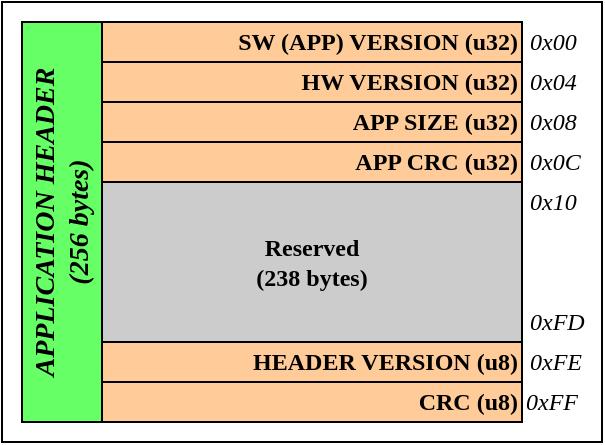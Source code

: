 <mxfile version="21.2.1" type="device">
  <diagram name="Application Header" id="2I_s0Zhyki-mP-fCk9XN">
    <mxGraphModel dx="1687" dy="1134" grid="1" gridSize="10" guides="1" tooltips="1" connect="1" arrows="1" fold="1" page="1" pageScale="1" pageWidth="827" pageHeight="1169" math="0" shadow="0">
      <root>
        <mxCell id="0" />
        <mxCell id="1" parent="0" />
        <mxCell id="9ab8QRaC9Be17Akn9t2G-50" value="" style="rounded=0;whiteSpace=wrap;html=1;" vertex="1" parent="1">
          <mxGeometry x="190" y="710" width="300" height="220" as="geometry" />
        </mxCell>
        <mxCell id="9ab8QRaC9Be17Akn9t2G-27" value="APPLICATION HEADER&lt;br&gt;(256 bytes)" style="rounded=0;whiteSpace=wrap;html=1;strokeWidth=1;horizontal=0;fontStyle=3;fillColor=#66FF66;fontSize=14;fontFamily=Lucida Console;" vertex="1" parent="1">
          <mxGeometry x="200" y="720" width="40" height="200" as="geometry" />
        </mxCell>
        <mxCell id="9ab8QRaC9Be17Akn9t2G-28" value="HEADER VERSION (u8)" style="rounded=0;whiteSpace=wrap;html=1;strokeWidth=1;fontFamily=Lucida Console;fillColor=#FFCC99;fontStyle=1;align=right;" vertex="1" parent="1">
          <mxGeometry x="240" y="880" width="210" height="20" as="geometry" />
        </mxCell>
        <mxCell id="9ab8QRaC9Be17Akn9t2G-29" value="SW (APP) VERSION (u32)" style="rounded=0;whiteSpace=wrap;html=1;strokeWidth=1;fontFamily=Lucida Console;fillColor=#FFCC99;fontStyle=1;align=right;" vertex="1" parent="1">
          <mxGeometry x="240" y="720" width="210" height="20" as="geometry" />
        </mxCell>
        <mxCell id="9ab8QRaC9Be17Akn9t2G-30" value="HW VERSION (u32)" style="rounded=0;whiteSpace=wrap;html=1;strokeWidth=1;fontFamily=Lucida Console;fillColor=#FFCC99;fontStyle=1;align=right;" vertex="1" parent="1">
          <mxGeometry x="240" y="740" width="210" height="20" as="geometry" />
        </mxCell>
        <mxCell id="9ab8QRaC9Be17Akn9t2G-32" value="APP SIZE (u32)" style="rounded=0;whiteSpace=wrap;html=1;strokeWidth=1;fontFamily=Lucida Console;fillColor=#FFCC99;fontStyle=1;align=right;" vertex="1" parent="1">
          <mxGeometry x="240" y="760" width="210" height="20" as="geometry" />
        </mxCell>
        <mxCell id="9ab8QRaC9Be17Akn9t2G-33" value="0x00" style="text;html=1;strokeColor=none;fillColor=none;align=left;verticalAlign=middle;whiteSpace=wrap;rounded=0;strokeWidth=3;fontFamily=Lucida Console;fontStyle=2" vertex="1" parent="1">
          <mxGeometry x="452" y="720" width="38" height="20" as="geometry" />
        </mxCell>
        <mxCell id="9ab8QRaC9Be17Akn9t2G-34" value="0x04" style="text;html=1;strokeColor=none;fillColor=none;align=left;verticalAlign=middle;whiteSpace=wrap;rounded=0;strokeWidth=3;fontFamily=Lucida Console;fontStyle=2" vertex="1" parent="1">
          <mxGeometry x="452" y="740" width="38" height="20" as="geometry" />
        </mxCell>
        <mxCell id="9ab8QRaC9Be17Akn9t2G-35" value="0x08" style="text;html=1;strokeColor=none;fillColor=none;align=left;verticalAlign=middle;whiteSpace=wrap;rounded=0;strokeWidth=3;fontFamily=Lucida Console;fontStyle=2" vertex="1" parent="1">
          <mxGeometry x="452" y="760" width="38" height="20" as="geometry" />
        </mxCell>
        <mxCell id="9ab8QRaC9Be17Akn9t2G-36" value="0x0C" style="text;html=1;strokeColor=none;fillColor=none;align=left;verticalAlign=middle;whiteSpace=wrap;rounded=0;strokeWidth=3;fontFamily=Lucida Console;fontStyle=2" vertex="1" parent="1">
          <mxGeometry x="452" y="780" width="38" height="20" as="geometry" />
        </mxCell>
        <mxCell id="9ab8QRaC9Be17Akn9t2G-41" value="CRC (u8)" style="rounded=0;whiteSpace=wrap;html=1;strokeWidth=1;fontFamily=Lucida Console;fillColor=#FFCC99;fontStyle=1;align=right;" vertex="1" parent="1">
          <mxGeometry x="240" y="900" width="210" height="20" as="geometry" />
        </mxCell>
        <mxCell id="9ab8QRaC9Be17Akn9t2G-42" value="0xFF" style="text;html=1;strokeColor=none;fillColor=none;align=left;verticalAlign=middle;whiteSpace=wrap;rounded=0;strokeWidth=3;fontFamily=Lucida Console;fontStyle=2" vertex="1" parent="1">
          <mxGeometry x="450" y="900" width="40" height="20" as="geometry" />
        </mxCell>
        <mxCell id="9ab8QRaC9Be17Akn9t2G-44" value="Reserved&lt;br&gt;(238 bytes)" style="rounded=0;whiteSpace=wrap;html=1;strokeWidth=1;fontFamily=Lucida Console;fillColor=#CCCCCC;fontStyle=1" vertex="1" parent="1">
          <mxGeometry x="240" y="800" width="210" height="80" as="geometry" />
        </mxCell>
        <mxCell id="9ab8QRaC9Be17Akn9t2G-46" value="APP CRC (u32)" style="rounded=0;whiteSpace=wrap;html=1;strokeWidth=1;fontFamily=Lucida Console;fillColor=#FFCC99;fontStyle=1;align=right;" vertex="1" parent="1">
          <mxGeometry x="240" y="780" width="210" height="20" as="geometry" />
        </mxCell>
        <mxCell id="9ab8QRaC9Be17Akn9t2G-47" value="0xFE" style="text;html=1;strokeColor=none;fillColor=none;align=left;verticalAlign=middle;whiteSpace=wrap;rounded=0;strokeWidth=3;fontFamily=Lucida Console;fontStyle=2" vertex="1" parent="1">
          <mxGeometry x="452" y="880" width="38" height="20" as="geometry" />
        </mxCell>
        <mxCell id="9ab8QRaC9Be17Akn9t2G-48" value="0x10" style="text;html=1;strokeColor=none;fillColor=none;align=left;verticalAlign=middle;whiteSpace=wrap;rounded=0;strokeWidth=3;fontFamily=Lucida Console;fontStyle=2" vertex="1" parent="1">
          <mxGeometry x="452" y="800" width="38" height="20" as="geometry" />
        </mxCell>
        <mxCell id="9ab8QRaC9Be17Akn9t2G-49" value="0xFD" style="text;html=1;strokeColor=none;fillColor=none;align=left;verticalAlign=middle;whiteSpace=wrap;rounded=0;strokeWidth=3;fontFamily=Lucida Console;fontStyle=2" vertex="1" parent="1">
          <mxGeometry x="452" y="860" width="38" height="20" as="geometry" />
        </mxCell>
      </root>
    </mxGraphModel>
  </diagram>
</mxfile>
